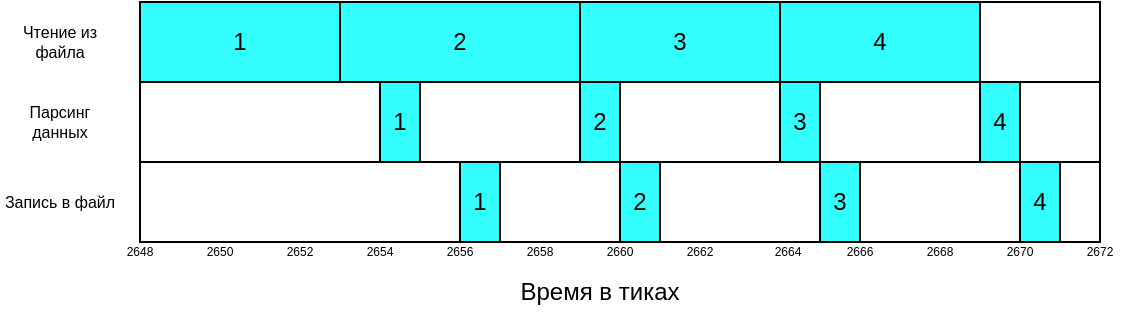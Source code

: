 <mxfile version="24.8.8">
  <diagram name="Страница — 1" id="E0XV3InVeQMchUmnytgf">
    <mxGraphModel dx="660" dy="377" grid="1" gridSize="10" guides="1" tooltips="1" connect="1" arrows="1" fold="1" page="1" pageScale="1" pageWidth="827" pageHeight="1169" math="0" shadow="0">
      <root>
        <mxCell id="0" />
        <mxCell id="1" parent="0" />
        <mxCell id="zcApFVAF6S9XLR2TaPJg-1" value="" style="rounded=0;whiteSpace=wrap;html=1;labelBackgroundColor=none;fillColor=none;" vertex="1" parent="1">
          <mxGeometry x="80" y="40" width="480" height="40" as="geometry" />
        </mxCell>
        <mxCell id="zcApFVAF6S9XLR2TaPJg-2" value="" style="rounded=0;whiteSpace=wrap;html=1;fillColor=none;" vertex="1" parent="1">
          <mxGeometry x="80" y="80" width="480" height="40" as="geometry" />
        </mxCell>
        <mxCell id="zcApFVAF6S9XLR2TaPJg-3" value="" style="rounded=0;whiteSpace=wrap;html=1;fillColor=none;" vertex="1" parent="1">
          <mxGeometry x="80" y="120" width="480" height="40" as="geometry" />
        </mxCell>
        <mxCell id="zcApFVAF6S9XLR2TaPJg-4" value="Время в тиках" style="text;html=1;align=center;verticalAlign=middle;whiteSpace=wrap;rounded=0;" vertex="1" parent="1">
          <mxGeometry x="260" y="170" width="100" height="30" as="geometry" />
        </mxCell>
        <mxCell id="zcApFVAF6S9XLR2TaPJg-5" value="Чтение из файла" style="text;html=1;align=center;verticalAlign=middle;whiteSpace=wrap;rounded=0;fontSize=8;" vertex="1" parent="1">
          <mxGeometry x="10" y="45" width="60" height="30" as="geometry" />
        </mxCell>
        <mxCell id="zcApFVAF6S9XLR2TaPJg-6" value="Запись в файл" style="text;html=1;align=center;verticalAlign=middle;whiteSpace=wrap;rounded=0;fontSize=8;" vertex="1" parent="1">
          <mxGeometry x="10" y="125" width="60" height="30" as="geometry" />
        </mxCell>
        <mxCell id="zcApFVAF6S9XLR2TaPJg-7" value="Парсинг данных" style="text;html=1;align=center;verticalAlign=middle;whiteSpace=wrap;rounded=0;fontSize=8;" vertex="1" parent="1">
          <mxGeometry x="10" y="85" width="60" height="30" as="geometry" />
        </mxCell>
        <mxCell id="zcApFVAF6S9XLR2TaPJg-13" value="2648" style="text;html=1;align=center;verticalAlign=middle;whiteSpace=wrap;rounded=0;fontSize=6;" vertex="1" parent="1">
          <mxGeometry x="70" y="160" width="20" height="10" as="geometry" />
        </mxCell>
        <mxCell id="zcApFVAF6S9XLR2TaPJg-14" value="2652" style="text;html=1;align=center;verticalAlign=middle;whiteSpace=wrap;rounded=0;fontSize=6;" vertex="1" parent="1">
          <mxGeometry x="150" y="160" width="20" height="10" as="geometry" />
        </mxCell>
        <mxCell id="zcApFVAF6S9XLR2TaPJg-15" value="2656" style="text;html=1;align=center;verticalAlign=middle;whiteSpace=wrap;rounded=0;fontSize=6;" vertex="1" parent="1">
          <mxGeometry x="230" y="160" width="20" height="10" as="geometry" />
        </mxCell>
        <mxCell id="zcApFVAF6S9XLR2TaPJg-16" value="2660" style="text;html=1;align=center;verticalAlign=middle;whiteSpace=wrap;rounded=0;fontSize=6;" vertex="1" parent="1">
          <mxGeometry x="310" y="160" width="20" height="10" as="geometry" />
        </mxCell>
        <mxCell id="zcApFVAF6S9XLR2TaPJg-17" value="2664" style="text;html=1;align=center;verticalAlign=middle;whiteSpace=wrap;rounded=0;fontSize=6;" vertex="1" parent="1">
          <mxGeometry x="394" y="160" width="20" height="10" as="geometry" />
        </mxCell>
        <mxCell id="zcApFVAF6S9XLR2TaPJg-18" value="2668" style="text;html=1;align=center;verticalAlign=middle;whiteSpace=wrap;rounded=0;fontSize=6;rotation=0;" vertex="1" parent="1">
          <mxGeometry x="470" y="160" width="20" height="10" as="geometry" />
        </mxCell>
        <mxCell id="zcApFVAF6S9XLR2TaPJg-20" value="1" style="rounded=0;whiteSpace=wrap;html=1;fillColor=#33FFFF;" vertex="1" parent="1">
          <mxGeometry x="80" y="40" width="100" height="40" as="geometry" />
        </mxCell>
        <mxCell id="zcApFVAF6S9XLR2TaPJg-21" value="2" style="rounded=0;whiteSpace=wrap;html=1;fillColor=#33FFFF;" vertex="1" parent="1">
          <mxGeometry x="180" y="40" width="120" height="40" as="geometry" />
        </mxCell>
        <mxCell id="zcApFVAF6S9XLR2TaPJg-22" value="3" style="rounded=0;whiteSpace=wrap;html=1;fillColor=#33FFFF;" vertex="1" parent="1">
          <mxGeometry x="300" y="40" width="100" height="40" as="geometry" />
        </mxCell>
        <mxCell id="zcApFVAF6S9XLR2TaPJg-23" value="4" style="rounded=0;whiteSpace=wrap;html=1;fillColor=#33FFFF;" vertex="1" parent="1">
          <mxGeometry x="400" y="40" width="100" height="40" as="geometry" />
        </mxCell>
        <mxCell id="zcApFVAF6S9XLR2TaPJg-24" value="1" style="rounded=0;whiteSpace=wrap;html=1;fillColor=#33FFFF;" vertex="1" parent="1">
          <mxGeometry x="200" y="80" width="20" height="40" as="geometry" />
        </mxCell>
        <mxCell id="zcApFVAF6S9XLR2TaPJg-25" value="1" style="rounded=0;whiteSpace=wrap;html=1;fillColor=#33FFFF;" vertex="1" parent="1">
          <mxGeometry x="240" y="120" width="20" height="40" as="geometry" />
        </mxCell>
        <mxCell id="zcApFVAF6S9XLR2TaPJg-26" value="2672" style="text;html=1;align=center;verticalAlign=middle;whiteSpace=wrap;rounded=0;fontSize=6;rotation=0;" vertex="1" parent="1">
          <mxGeometry x="550" y="160" width="20" height="10" as="geometry" />
        </mxCell>
        <mxCell id="zcApFVAF6S9XLR2TaPJg-27" value="2650" style="text;html=1;align=center;verticalAlign=middle;whiteSpace=wrap;rounded=0;fontSize=6;" vertex="1" parent="1">
          <mxGeometry x="110" y="160" width="20" height="10" as="geometry" />
        </mxCell>
        <mxCell id="zcApFVAF6S9XLR2TaPJg-28" value="2654" style="text;html=1;align=center;verticalAlign=middle;whiteSpace=wrap;rounded=0;fontSize=6;" vertex="1" parent="1">
          <mxGeometry x="190" y="160" width="20" height="10" as="geometry" />
        </mxCell>
        <mxCell id="zcApFVAF6S9XLR2TaPJg-29" value="2658" style="text;html=1;align=center;verticalAlign=middle;whiteSpace=wrap;rounded=0;fontSize=6;" vertex="1" parent="1">
          <mxGeometry x="270" y="160" width="20" height="10" as="geometry" />
        </mxCell>
        <mxCell id="zcApFVAF6S9XLR2TaPJg-30" value="2662" style="text;html=1;align=center;verticalAlign=middle;whiteSpace=wrap;rounded=0;fontSize=6;" vertex="1" parent="1">
          <mxGeometry x="350" y="160" width="20" height="10" as="geometry" />
        </mxCell>
        <mxCell id="zcApFVAF6S9XLR2TaPJg-31" value="2666" style="text;html=1;align=center;verticalAlign=middle;whiteSpace=wrap;rounded=0;fontSize=6;" vertex="1" parent="1">
          <mxGeometry x="430" y="160" width="20" height="10" as="geometry" />
        </mxCell>
        <mxCell id="zcApFVAF6S9XLR2TaPJg-32" value="2670" style="text;html=1;align=center;verticalAlign=middle;whiteSpace=wrap;rounded=0;fontSize=6;" vertex="1" parent="1">
          <mxGeometry x="510" y="160" width="20" height="10" as="geometry" />
        </mxCell>
        <mxCell id="zcApFVAF6S9XLR2TaPJg-33" value="2" style="rounded=0;whiteSpace=wrap;html=1;fillColor=#33FFFF;" vertex="1" parent="1">
          <mxGeometry x="300" y="80" width="20" height="40" as="geometry" />
        </mxCell>
        <mxCell id="zcApFVAF6S9XLR2TaPJg-34" value="2" style="rounded=0;whiteSpace=wrap;html=1;fillColor=#33FFFF;" vertex="1" parent="1">
          <mxGeometry x="320" y="120" width="20" height="40" as="geometry" />
        </mxCell>
        <mxCell id="zcApFVAF6S9XLR2TaPJg-36" value="3" style="rounded=0;whiteSpace=wrap;html=1;fillColor=#33FFFF;" vertex="1" parent="1">
          <mxGeometry x="400" y="80" width="20" height="40" as="geometry" />
        </mxCell>
        <mxCell id="zcApFVAF6S9XLR2TaPJg-37" value="3" style="rounded=0;whiteSpace=wrap;html=1;fillColor=#33FFFF;" vertex="1" parent="1">
          <mxGeometry x="420" y="120" width="20" height="40" as="geometry" />
        </mxCell>
        <mxCell id="zcApFVAF6S9XLR2TaPJg-38" value="4" style="rounded=0;whiteSpace=wrap;html=1;fillColor=#33FFFF;" vertex="1" parent="1">
          <mxGeometry x="500" y="80" width="20" height="40" as="geometry" />
        </mxCell>
        <mxCell id="zcApFVAF6S9XLR2TaPJg-39" value="4" style="rounded=0;whiteSpace=wrap;html=1;fillColor=#33FFFF;" vertex="1" parent="1">
          <mxGeometry x="520" y="120" width="20" height="40" as="geometry" />
        </mxCell>
      </root>
    </mxGraphModel>
  </diagram>
</mxfile>
